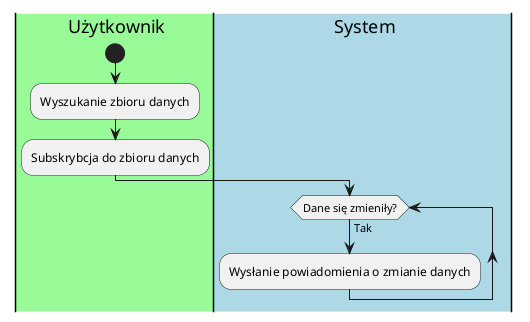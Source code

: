 @startuml
|#palegreen|U| Użytkownik
start
:Wyszukanie zbioru danych;
:Subskrybcja do zbioru danych;

|#lightblue|S| System
while (Dane się zmieniły?) is (Tak)
    :Wysłanie powiadomienia o zmianie danych;
endwhile

-[hidden]->
detach
@enduml
